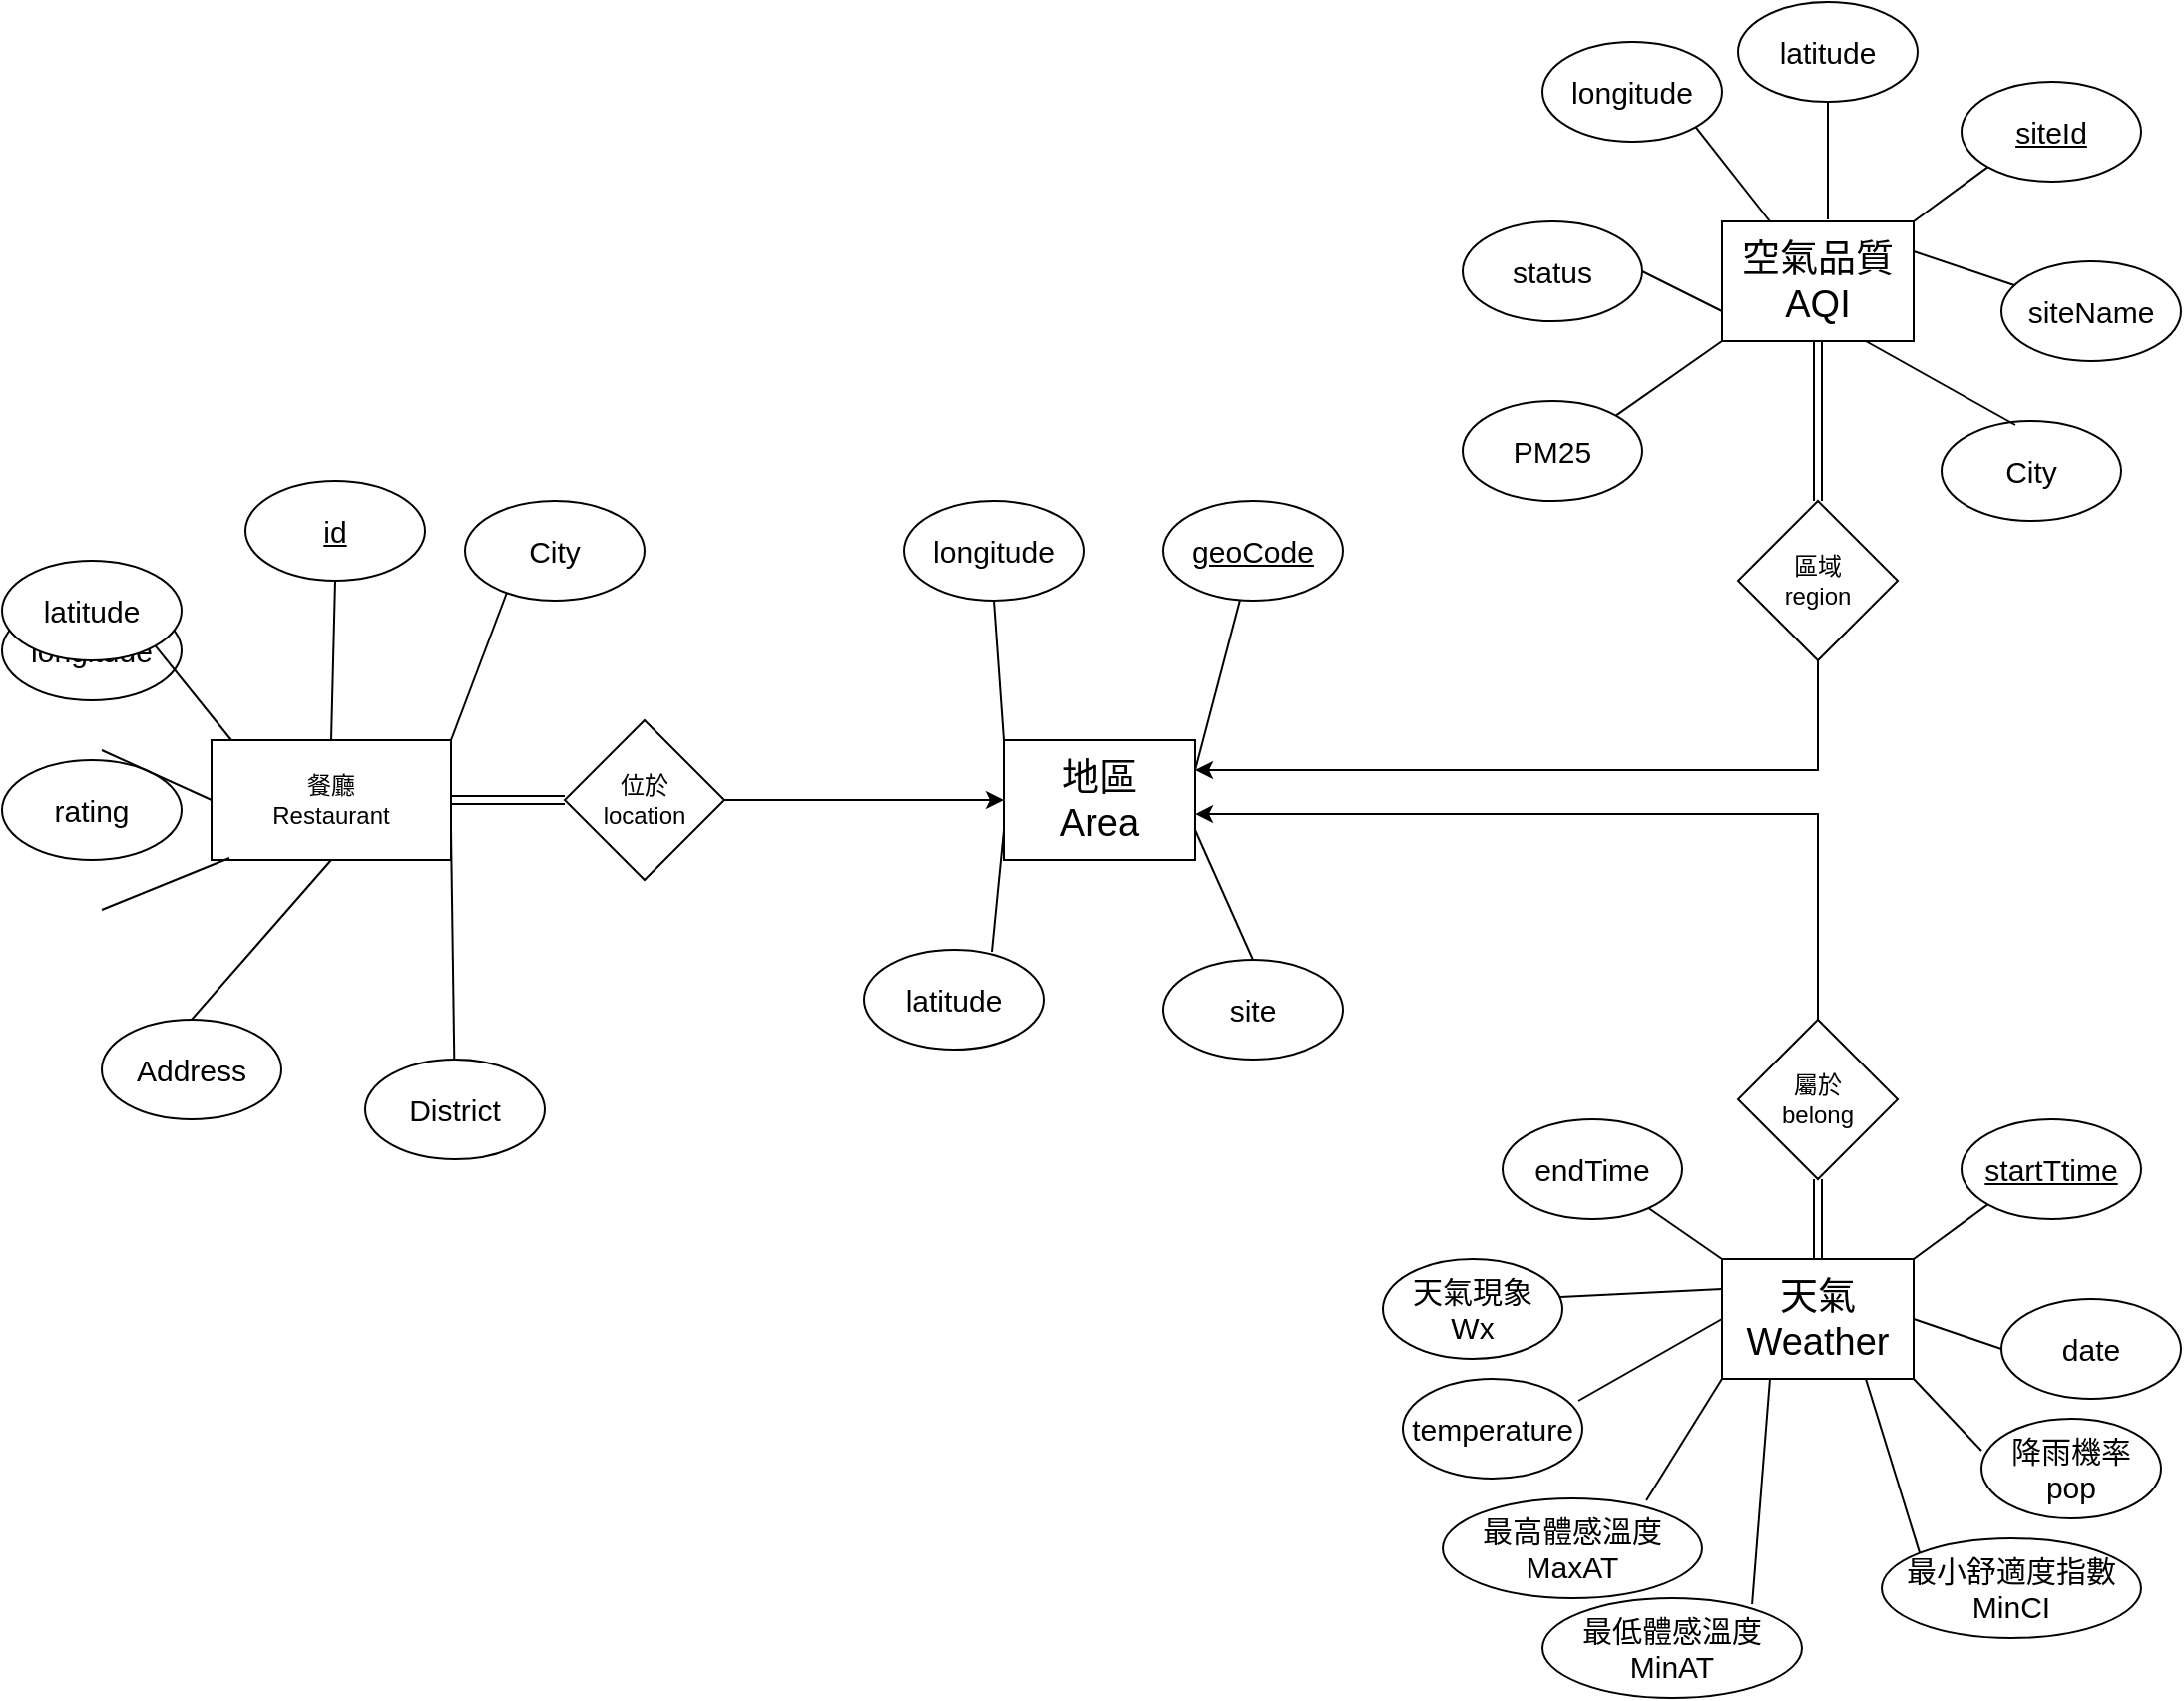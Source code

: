 <mxfile version="13.9.9" type="github">
  <diagram id="1id13Hlo0LUYdl84jNpW" name="Page-1">
    <mxGraphModel dx="1422" dy="794" grid="1" gridSize="10" guides="1" tooltips="1" connect="1" arrows="1" fold="1" page="1" pageScale="1" pageWidth="1200" pageHeight="1920" math="0" shadow="0">
      <root>
        <mxCell id="0" />
        <mxCell id="1" parent="0" />
        <mxCell id="9KsozdBD5rHiE_QyWyAq-3" value="&lt;font style=&quot;font-size: 19px&quot;&gt;地區&lt;br&gt;Area&lt;/font&gt;" style="rounded=0;whiteSpace=wrap;html=1;" parent="1" vertex="1">
          <mxGeometry x="520" y="430" width="96" height="60" as="geometry" />
        </mxCell>
        <mxCell id="9KsozdBD5rHiE_QyWyAq-4" value="&lt;u&gt;&lt;font style=&quot;font-size: 15px&quot;&gt;geoCode&lt;/font&gt;&lt;/u&gt;" style="ellipse;whiteSpace=wrap;html=1;" parent="1" vertex="1">
          <mxGeometry x="600" y="310" width="90" height="50" as="geometry" />
        </mxCell>
        <mxCell id="9KsozdBD5rHiE_QyWyAq-5" value="&lt;font style=&quot;font-size: 15px&quot;&gt;site&lt;/font&gt;" style="ellipse;whiteSpace=wrap;html=1;" parent="1" vertex="1">
          <mxGeometry x="600" y="540" width="90" height="50" as="geometry" />
        </mxCell>
        <mxCell id="9KsozdBD5rHiE_QyWyAq-6" value="&lt;font style=&quot;font-size: 15px&quot;&gt;latitude&lt;/font&gt;" style="ellipse;whiteSpace=wrap;html=1;" parent="1" vertex="1">
          <mxGeometry x="450" y="535" width="90" height="50" as="geometry" />
        </mxCell>
        <mxCell id="9KsozdBD5rHiE_QyWyAq-7" value="&lt;font style=&quot;font-size: 15px&quot;&gt;longitude&lt;/font&gt;" style="ellipse;whiteSpace=wrap;html=1;" parent="1" vertex="1">
          <mxGeometry x="470" y="310" width="90" height="50" as="geometry" />
        </mxCell>
        <mxCell id="MOck4qsjOH-RqA-TcKyw-6" style="edgeStyle=orthogonalEdgeStyle;rounded=0;orthogonalLoop=1;jettySize=auto;html=1;exitX=0.5;exitY=0;exitDx=0;exitDy=0;entryX=1;entryY=0.617;entryDx=0;entryDy=0;entryPerimeter=0;" edge="1" parent="1" source="9KsozdBD5rHiE_QyWyAq-8" target="9KsozdBD5rHiE_QyWyAq-3">
          <mxGeometry relative="1" as="geometry" />
        </mxCell>
        <mxCell id="9KsozdBD5rHiE_QyWyAq-8" value="屬於&lt;br&gt;belong" style="rhombus;whiteSpace=wrap;html=1;" parent="1" vertex="1">
          <mxGeometry x="888" y="570" width="80" height="80" as="geometry" />
        </mxCell>
        <mxCell id="9KsozdBD5rHiE_QyWyAq-9" value="&lt;font style=&quot;font-size: 19px&quot;&gt;天氣&lt;br&gt;Weather&lt;br&gt;&lt;/font&gt;" style="rounded=0;whiteSpace=wrap;html=1;" parent="1" vertex="1">
          <mxGeometry x="880" y="690" width="96" height="60" as="geometry" />
        </mxCell>
        <mxCell id="9KsozdBD5rHiE_QyWyAq-10" value="&lt;span style=&quot;font-size: 15px&quot;&gt;&lt;u&gt;startTtime&lt;/u&gt;&lt;/span&gt;" style="ellipse;whiteSpace=wrap;html=1;" parent="1" vertex="1">
          <mxGeometry x="1000" y="620" width="90" height="50" as="geometry" />
        </mxCell>
        <mxCell id="9KsozdBD5rHiE_QyWyAq-11" value="&lt;font style=&quot;font-size: 15px&quot;&gt;date&lt;/font&gt;" style="ellipse;whiteSpace=wrap;html=1;" parent="1" vertex="1">
          <mxGeometry x="1020" y="710" width="90" height="50" as="geometry" />
        </mxCell>
        <mxCell id="9KsozdBD5rHiE_QyWyAq-12" value="&lt;font style=&quot;font-size: 15px&quot;&gt;endTime&lt;/font&gt;" style="ellipse;whiteSpace=wrap;html=1;" parent="1" vertex="1">
          <mxGeometry x="770" y="620" width="90" height="50" as="geometry" />
        </mxCell>
        <mxCell id="9KsozdBD5rHiE_QyWyAq-13" value="&lt;font style=&quot;font-size: 15px&quot;&gt;天氣現象&lt;br&gt;Wx&lt;/font&gt;" style="ellipse;whiteSpace=wrap;html=1;" parent="1" vertex="1">
          <mxGeometry x="710" y="690" width="90" height="50" as="geometry" />
        </mxCell>
        <mxCell id="9KsozdBD5rHiE_QyWyAq-14" value="&lt;font style=&quot;font-size: 15px&quot;&gt;降雨機率&lt;br&gt;pop&lt;br&gt;&lt;/font&gt;" style="ellipse;whiteSpace=wrap;html=1;" parent="1" vertex="1">
          <mxGeometry x="1010" y="770" width="90" height="50" as="geometry" />
        </mxCell>
        <mxCell id="9KsozdBD5rHiE_QyWyAq-15" value="&lt;font style=&quot;font-size: 15px&quot;&gt;temperature&lt;/font&gt;" style="ellipse;whiteSpace=wrap;html=1;" parent="1" vertex="1">
          <mxGeometry x="720" y="750" width="90" height="50" as="geometry" />
        </mxCell>
        <mxCell id="9KsozdBD5rHiE_QyWyAq-16" value="&lt;font style=&quot;font-size: 15px&quot;&gt;最小舒適度指數&lt;br&gt;MinCI&lt;/font&gt;" style="ellipse;whiteSpace=wrap;html=1;" parent="1" vertex="1">
          <mxGeometry x="960" y="830" width="130" height="50" as="geometry" />
        </mxCell>
        <mxCell id="9KsozdBD5rHiE_QyWyAq-17" value="&lt;font style=&quot;font-size: 15px&quot;&gt;最高體感溫度&lt;br&gt;MaxAT&lt;/font&gt;" style="ellipse;whiteSpace=wrap;html=1;" parent="1" vertex="1">
          <mxGeometry x="740" y="810" width="130" height="50" as="geometry" />
        </mxCell>
        <mxCell id="9KsozdBD5rHiE_QyWyAq-18" value="&lt;font style=&quot;font-size: 15px&quot;&gt;最低體感溫度&lt;br&gt;MinAT&lt;/font&gt;" style="ellipse;whiteSpace=wrap;html=1;" parent="1" vertex="1">
          <mxGeometry x="790" y="860" width="130" height="50" as="geometry" />
        </mxCell>
        <mxCell id="9KsozdBD5rHiE_QyWyAq-26" value="" style="shape=link;html=1;exitX=0.5;exitY=0;exitDx=0;exitDy=0;" parent="1" source="9KsozdBD5rHiE_QyWyAq-9" edge="1">
          <mxGeometry width="100" relative="1" as="geometry">
            <mxPoint x="830" y="610" as="sourcePoint" />
            <mxPoint x="928" y="650" as="targetPoint" />
          </mxGeometry>
        </mxCell>
        <mxCell id="9KsozdBD5rHiE_QyWyAq-27" value="" style="endArrow=none;html=1;entryX=1;entryY=0;entryDx=0;entryDy=0;exitX=0;exitY=1;exitDx=0;exitDy=0;" parent="1" source="9KsozdBD5rHiE_QyWyAq-10" target="9KsozdBD5rHiE_QyWyAq-9" edge="1">
          <mxGeometry width="50" height="50" relative="1" as="geometry">
            <mxPoint x="920" y="620" as="sourcePoint" />
            <mxPoint x="970" y="570" as="targetPoint" />
          </mxGeometry>
        </mxCell>
        <mxCell id="9KsozdBD5rHiE_QyWyAq-28" value="" style="endArrow=none;html=1;entryX=0;entryY=0;entryDx=0;entryDy=0;" parent="1" source="9KsozdBD5rHiE_QyWyAq-12" target="9KsozdBD5rHiE_QyWyAq-9" edge="1">
          <mxGeometry width="50" height="50" relative="1" as="geometry">
            <mxPoint x="920" y="620" as="sourcePoint" />
            <mxPoint x="970" y="570" as="targetPoint" />
          </mxGeometry>
        </mxCell>
        <mxCell id="9KsozdBD5rHiE_QyWyAq-29" value="" style="endArrow=none;html=1;entryX=1;entryY=0.5;entryDx=0;entryDy=0;exitX=0;exitY=0.5;exitDx=0;exitDy=0;" parent="1" source="9KsozdBD5rHiE_QyWyAq-11" target="9KsozdBD5rHiE_QyWyAq-9" edge="1">
          <mxGeometry width="50" height="50" relative="1" as="geometry">
            <mxPoint x="920" y="620" as="sourcePoint" />
            <mxPoint x="970" y="570" as="targetPoint" />
          </mxGeometry>
        </mxCell>
        <mxCell id="9KsozdBD5rHiE_QyWyAq-30" value="" style="endArrow=none;html=1;entryX=1;entryY=0.75;entryDx=0;entryDy=0;exitX=0.5;exitY=0;exitDx=0;exitDy=0;" parent="1" source="9KsozdBD5rHiE_QyWyAq-5" target="9KsozdBD5rHiE_QyWyAq-3" edge="1">
          <mxGeometry width="50" height="50" relative="1" as="geometry">
            <mxPoint x="650" y="548" as="sourcePoint" />
            <mxPoint x="620" y="730" as="targetPoint" />
          </mxGeometry>
        </mxCell>
        <mxCell id="9KsozdBD5rHiE_QyWyAq-31" value="" style="endArrow=none;html=1;entryX=0;entryY=0.25;entryDx=0;entryDy=0;exitX=0.989;exitY=0.38;exitDx=0;exitDy=0;exitPerimeter=0;" parent="1" source="9KsozdBD5rHiE_QyWyAq-13" target="9KsozdBD5rHiE_QyWyAq-9" edge="1">
          <mxGeometry width="50" height="50" relative="1" as="geometry">
            <mxPoint x="920" y="620" as="sourcePoint" />
            <mxPoint x="970" y="570" as="targetPoint" />
          </mxGeometry>
        </mxCell>
        <mxCell id="9KsozdBD5rHiE_QyWyAq-32" value="" style="endArrow=none;html=1;entryX=0;entryY=0.5;entryDx=0;entryDy=0;exitX=0.978;exitY=0.22;exitDx=0;exitDy=0;exitPerimeter=0;" parent="1" source="9KsozdBD5rHiE_QyWyAq-15" target="9KsozdBD5rHiE_QyWyAq-9" edge="1">
          <mxGeometry width="50" height="50" relative="1" as="geometry">
            <mxPoint x="920" y="620" as="sourcePoint" />
            <mxPoint x="970" y="570" as="targetPoint" />
          </mxGeometry>
        </mxCell>
        <mxCell id="9KsozdBD5rHiE_QyWyAq-33" value="" style="endArrow=none;html=1;entryX=0;entryY=1;entryDx=0;entryDy=0;exitX=0.785;exitY=0.02;exitDx=0;exitDy=0;exitPerimeter=0;" parent="1" source="9KsozdBD5rHiE_QyWyAq-17" target="9KsozdBD5rHiE_QyWyAq-9" edge="1">
          <mxGeometry width="50" height="50" relative="1" as="geometry">
            <mxPoint x="920" y="620" as="sourcePoint" />
            <mxPoint x="970" y="570" as="targetPoint" />
          </mxGeometry>
        </mxCell>
        <mxCell id="9KsozdBD5rHiE_QyWyAq-34" value="" style="endArrow=none;html=1;entryX=0.25;entryY=1;entryDx=0;entryDy=0;exitX=0.808;exitY=0.06;exitDx=0;exitDy=0;exitPerimeter=0;" parent="1" source="9KsozdBD5rHiE_QyWyAq-18" target="9KsozdBD5rHiE_QyWyAq-9" edge="1">
          <mxGeometry width="50" height="50" relative="1" as="geometry">
            <mxPoint x="920" y="620" as="sourcePoint" />
            <mxPoint x="970" y="570" as="targetPoint" />
          </mxGeometry>
        </mxCell>
        <mxCell id="9KsozdBD5rHiE_QyWyAq-35" value="" style="endArrow=none;html=1;entryX=0.75;entryY=1;entryDx=0;entryDy=0;exitX=0;exitY=0;exitDx=0;exitDy=0;" parent="1" source="9KsozdBD5rHiE_QyWyAq-16" target="9KsozdBD5rHiE_QyWyAq-9" edge="1">
          <mxGeometry width="50" height="50" relative="1" as="geometry">
            <mxPoint x="920" y="620" as="sourcePoint" />
            <mxPoint x="970" y="570" as="targetPoint" />
          </mxGeometry>
        </mxCell>
        <mxCell id="9KsozdBD5rHiE_QyWyAq-36" value="" style="endArrow=none;html=1;entryX=1;entryY=1;entryDx=0;entryDy=0;exitX=0;exitY=0.32;exitDx=0;exitDy=0;exitPerimeter=0;" parent="1" source="9KsozdBD5rHiE_QyWyAq-14" target="9KsozdBD5rHiE_QyWyAq-9" edge="1">
          <mxGeometry width="50" height="50" relative="1" as="geometry">
            <mxPoint x="920" y="620" as="sourcePoint" />
            <mxPoint x="970" y="570" as="targetPoint" />
          </mxGeometry>
        </mxCell>
        <mxCell id="9KsozdBD5rHiE_QyWyAq-39" value="" style="endArrow=none;html=1;entryX=1;entryY=0.25;entryDx=0;entryDy=0;" parent="1" source="9KsozdBD5rHiE_QyWyAq-4" target="9KsozdBD5rHiE_QyWyAq-3" edge="1">
          <mxGeometry width="50" height="50" relative="1" as="geometry">
            <mxPoint x="570" y="780" as="sourcePoint" />
            <mxPoint x="620" y="730" as="targetPoint" />
          </mxGeometry>
        </mxCell>
        <mxCell id="9KsozdBD5rHiE_QyWyAq-40" value="" style="endArrow=none;html=1;entryX=0.5;entryY=1;entryDx=0;entryDy=0;exitX=0;exitY=0;exitDx=0;exitDy=0;" parent="1" source="9KsozdBD5rHiE_QyWyAq-3" target="9KsozdBD5rHiE_QyWyAq-7" edge="1">
          <mxGeometry width="50" height="50" relative="1" as="geometry">
            <mxPoint x="570" y="780" as="sourcePoint" />
            <mxPoint x="620" y="730" as="targetPoint" />
          </mxGeometry>
        </mxCell>
        <mxCell id="9KsozdBD5rHiE_QyWyAq-41" value="" style="endArrow=none;html=1;entryX=0.711;entryY=0.02;entryDx=0;entryDy=0;exitX=0;exitY=0.75;exitDx=0;exitDy=0;entryPerimeter=0;" parent="1" source="9KsozdBD5rHiE_QyWyAq-3" target="9KsozdBD5rHiE_QyWyAq-6" edge="1">
          <mxGeometry width="50" height="50" relative="1" as="geometry">
            <mxPoint x="530" y="590" as="sourcePoint" />
            <mxPoint x="620" y="730" as="targetPoint" />
          </mxGeometry>
        </mxCell>
        <mxCell id="9KsozdBD5rHiE_QyWyAq-42" value="餐廳&lt;br&gt;Restaurant" style="rounded=0;whiteSpace=wrap;html=1;" parent="1" vertex="1">
          <mxGeometry x="123" y="430" width="120" height="60" as="geometry" />
        </mxCell>
        <mxCell id="9KsozdBD5rHiE_QyWyAq-44" value="&lt;span style=&quot;font-size: 15px&quot;&gt;&lt;u&gt;id&lt;/u&gt;&lt;/span&gt;" style="ellipse;whiteSpace=wrap;html=1;" parent="1" vertex="1">
          <mxGeometry x="140" y="300" width="90" height="50" as="geometry" />
        </mxCell>
        <mxCell id="9KsozdBD5rHiE_QyWyAq-45" value="&lt;font style=&quot;font-size: 15px&quot;&gt;City&lt;/font&gt;" style="ellipse;whiteSpace=wrap;html=1;" parent="1" vertex="1">
          <mxGeometry x="250" y="310" width="90" height="50" as="geometry" />
        </mxCell>
        <mxCell id="9KsozdBD5rHiE_QyWyAq-46" value="&lt;font style=&quot;font-size: 15px&quot;&gt;District&lt;/font&gt;" style="ellipse;whiteSpace=wrap;html=1;" parent="1" vertex="1">
          <mxGeometry x="200" y="590" width="90" height="50" as="geometry" />
        </mxCell>
        <mxCell id="9KsozdBD5rHiE_QyWyAq-48" value="&lt;font style=&quot;font-size: 15px&quot;&gt;longitude&lt;/font&gt;" style="ellipse;whiteSpace=wrap;html=1;" parent="1" vertex="1">
          <mxGeometry x="18" y="360" width="90" height="50" as="geometry" />
        </mxCell>
        <mxCell id="9KsozdBD5rHiE_QyWyAq-49" value="&lt;font style=&quot;font-size: 15px&quot;&gt;latitude&lt;/font&gt;" style="ellipse;whiteSpace=wrap;html=1;" parent="1" vertex="1">
          <mxGeometry x="18" y="340" width="90" height="50" as="geometry" />
        </mxCell>
        <mxCell id="9KsozdBD5rHiE_QyWyAq-50" value="&lt;font style=&quot;font-size: 15px&quot;&gt;Address&lt;/font&gt;" style="ellipse;whiteSpace=wrap;html=1;" parent="1" vertex="1">
          <mxGeometry x="68" y="570" width="90" height="50" as="geometry" />
        </mxCell>
        <mxCell id="9KsozdBD5rHiE_QyWyAq-51" value="&lt;font style=&quot;font-size: 15px&quot;&gt;rating&lt;/font&gt;" style="ellipse;whiteSpace=wrap;html=1;" parent="1" vertex="1">
          <mxGeometry x="18" y="440" width="90" height="50" as="geometry" />
        </mxCell>
        <mxCell id="9KsozdBD5rHiE_QyWyAq-52" value="位於&lt;br&gt;location" style="rhombus;whiteSpace=wrap;html=1;" parent="1" vertex="1">
          <mxGeometry x="300" y="420" width="80" height="80" as="geometry" />
        </mxCell>
        <mxCell id="9KsozdBD5rHiE_QyWyAq-56" value="" style="endArrow=none;html=1;entryX=0.5;entryY=1;entryDx=0;entryDy=0;exitX=0.5;exitY=0;exitDx=0;exitDy=0;" parent="1" source="9KsozdBD5rHiE_QyWyAq-50" target="9KsozdBD5rHiE_QyWyAq-42" edge="1">
          <mxGeometry width="50" height="50" relative="1" as="geometry">
            <mxPoint x="108" y="650" as="sourcePoint" />
            <mxPoint x="158" y="600" as="targetPoint" />
          </mxGeometry>
        </mxCell>
        <mxCell id="9KsozdBD5rHiE_QyWyAq-57" value="" style="endArrow=none;html=1;entryX=1;entryY=0.75;entryDx=0;entryDy=0;" parent="1" source="9KsozdBD5rHiE_QyWyAq-46" target="9KsozdBD5rHiE_QyWyAq-42" edge="1">
          <mxGeometry width="50" height="50" relative="1" as="geometry">
            <mxPoint x="108" y="650" as="sourcePoint" />
            <mxPoint x="158" y="600" as="targetPoint" />
          </mxGeometry>
        </mxCell>
        <mxCell id="9KsozdBD5rHiE_QyWyAq-58" value="" style="endArrow=none;html=1;entryX=1;entryY=0;entryDx=0;entryDy=0;exitX=0.233;exitY=0.92;exitDx=0;exitDy=0;exitPerimeter=0;" parent="1" source="9KsozdBD5rHiE_QyWyAq-45" target="9KsozdBD5rHiE_QyWyAq-42" edge="1">
          <mxGeometry width="50" height="50" relative="1" as="geometry">
            <mxPoint x="108" y="650" as="sourcePoint" />
            <mxPoint x="158" y="600" as="targetPoint" />
          </mxGeometry>
        </mxCell>
        <mxCell id="9KsozdBD5rHiE_QyWyAq-59" value="" style="endArrow=none;html=1;entryX=0.5;entryY=0;entryDx=0;entryDy=0;exitX=0.5;exitY=1;exitDx=0;exitDy=0;" parent="1" source="9KsozdBD5rHiE_QyWyAq-44" target="9KsozdBD5rHiE_QyWyAq-42" edge="1">
          <mxGeometry width="50" height="50" relative="1" as="geometry">
            <mxPoint x="108" y="650" as="sourcePoint" />
            <mxPoint x="158" y="600" as="targetPoint" />
          </mxGeometry>
        </mxCell>
        <mxCell id="9KsozdBD5rHiE_QyWyAq-60" value="" style="endArrow=none;html=1;entryX=0.083;entryY=0;entryDx=0;entryDy=0;entryPerimeter=0;exitX=1;exitY=1;exitDx=0;exitDy=0;" parent="1" source="9KsozdBD5rHiE_QyWyAq-49" target="9KsozdBD5rHiE_QyWyAq-42" edge="1">
          <mxGeometry width="50" height="50" relative="1" as="geometry">
            <mxPoint x="108" y="650" as="sourcePoint" />
            <mxPoint x="158" y="600" as="targetPoint" />
          </mxGeometry>
        </mxCell>
        <mxCell id="9KsozdBD5rHiE_QyWyAq-61" value="" style="endArrow=none;html=1;entryX=0;entryY=0.5;entryDx=0;entryDy=0;exitX=1;exitY=0.5;exitDx=0;exitDy=0;" parent="1" target="9KsozdBD5rHiE_QyWyAq-42" edge="1">
          <mxGeometry width="50" height="50" relative="1" as="geometry">
            <mxPoint x="68" y="435" as="sourcePoint" />
            <mxPoint x="158" y="600" as="targetPoint" />
          </mxGeometry>
        </mxCell>
        <mxCell id="9KsozdBD5rHiE_QyWyAq-62" value="" style="endArrow=none;html=1;entryX=0.075;entryY=0.983;entryDx=0;entryDy=0;entryPerimeter=0;exitX=1;exitY=0.5;exitDx=0;exitDy=0;" parent="1" target="9KsozdBD5rHiE_QyWyAq-42" edge="1">
          <mxGeometry width="50" height="50" relative="1" as="geometry">
            <mxPoint x="68" y="515" as="sourcePoint" />
            <mxPoint x="158" y="600" as="targetPoint" />
          </mxGeometry>
        </mxCell>
        <mxCell id="9KsozdBD5rHiE_QyWyAq-63" value="&lt;font style=&quot;font-size: 19px&quot;&gt;空氣品質&lt;br&gt;AQI&lt;br&gt;&lt;/font&gt;" style="rounded=0;whiteSpace=wrap;html=1;" parent="1" vertex="1">
          <mxGeometry x="880" y="170" width="96" height="60" as="geometry" />
        </mxCell>
        <mxCell id="9KsozdBD5rHiE_QyWyAq-64" value="&lt;span style=&quot;font-size: 15px&quot;&gt;&lt;u&gt;siteId&lt;/u&gt;&lt;/span&gt;" style="ellipse;whiteSpace=wrap;html=1;" parent="1" vertex="1">
          <mxGeometry x="1000" y="100" width="90" height="50" as="geometry" />
        </mxCell>
        <mxCell id="9KsozdBD5rHiE_QyWyAq-65" value="&lt;font style=&quot;font-size: 15px&quot;&gt;siteName&lt;/font&gt;" style="ellipse;whiteSpace=wrap;html=1;" parent="1" vertex="1">
          <mxGeometry x="1020" y="190" width="90" height="50" as="geometry" />
        </mxCell>
        <mxCell id="9KsozdBD5rHiE_QyWyAq-66" value="&lt;font style=&quot;font-size: 15px&quot;&gt;City&lt;/font&gt;" style="ellipse;whiteSpace=wrap;html=1;" parent="1" vertex="1">
          <mxGeometry x="990" y="270" width="90" height="50" as="geometry" />
        </mxCell>
        <mxCell id="9KsozdBD5rHiE_QyWyAq-67" value="&lt;font style=&quot;font-size: 15px&quot;&gt;longitude&lt;/font&gt;" style="ellipse;whiteSpace=wrap;html=1;" parent="1" vertex="1">
          <mxGeometry x="790" y="80" width="90" height="50" as="geometry" />
        </mxCell>
        <mxCell id="9KsozdBD5rHiE_QyWyAq-68" value="&lt;font style=&quot;font-size: 15px&quot;&gt;latitude&lt;/font&gt;" style="ellipse;whiteSpace=wrap;html=1;" parent="1" vertex="1">
          <mxGeometry x="888" y="60" width="90" height="50" as="geometry" />
        </mxCell>
        <mxCell id="9KsozdBD5rHiE_QyWyAq-69" value="&lt;font style=&quot;font-size: 15px&quot;&gt;status&lt;/font&gt;" style="ellipse;whiteSpace=wrap;html=1;" parent="1" vertex="1">
          <mxGeometry x="750" y="170" width="90" height="50" as="geometry" />
        </mxCell>
        <mxCell id="9KsozdBD5rHiE_QyWyAq-70" value="&lt;font style=&quot;font-size: 15px&quot;&gt;PM25&lt;/font&gt;" style="ellipse;whiteSpace=wrap;html=1;" parent="1" vertex="1">
          <mxGeometry x="750" y="260" width="90" height="50" as="geometry" />
        </mxCell>
        <mxCell id="MOck4qsjOH-RqA-TcKyw-5" style="edgeStyle=orthogonalEdgeStyle;rounded=0;orthogonalLoop=1;jettySize=auto;html=1;exitX=0.5;exitY=1;exitDx=0;exitDy=0;entryX=1;entryY=0.25;entryDx=0;entryDy=0;" edge="1" parent="1" source="9KsozdBD5rHiE_QyWyAq-71" target="9KsozdBD5rHiE_QyWyAq-3">
          <mxGeometry relative="1" as="geometry" />
        </mxCell>
        <mxCell id="9KsozdBD5rHiE_QyWyAq-71" value="區域&lt;br&gt;region" style="rhombus;whiteSpace=wrap;html=1;" parent="1" vertex="1">
          <mxGeometry x="888" y="310" width="80" height="80" as="geometry" />
        </mxCell>
        <mxCell id="9KsozdBD5rHiE_QyWyAq-72" value="" style="shape=link;html=1;" parent="1" edge="1">
          <mxGeometry width="100" relative="1" as="geometry">
            <mxPoint x="928" y="230" as="sourcePoint" />
            <mxPoint x="928" y="310" as="targetPoint" />
          </mxGeometry>
        </mxCell>
        <mxCell id="9KsozdBD5rHiE_QyWyAq-75" value="" style="endArrow=none;html=1;entryX=0.5;entryY=1;entryDx=0;entryDy=0;" parent="1" target="9KsozdBD5rHiE_QyWyAq-68" edge="1">
          <mxGeometry width="50" height="50" relative="1" as="geometry">
            <mxPoint x="933" y="169" as="sourcePoint" />
            <mxPoint x="1150" y="30" as="targetPoint" />
          </mxGeometry>
        </mxCell>
        <mxCell id="9KsozdBD5rHiE_QyWyAq-76" value="" style="endArrow=none;html=1;exitX=0.25;exitY=0;exitDx=0;exitDy=0;entryX=1;entryY=1;entryDx=0;entryDy=0;" parent="1" source="9KsozdBD5rHiE_QyWyAq-63" target="9KsozdBD5rHiE_QyWyAq-67" edge="1">
          <mxGeometry width="50" height="50" relative="1" as="geometry">
            <mxPoint x="1100" y="80" as="sourcePoint" />
            <mxPoint x="1150" y="30" as="targetPoint" />
          </mxGeometry>
        </mxCell>
        <mxCell id="9KsozdBD5rHiE_QyWyAq-77" value="" style="endArrow=none;html=1;exitX=0;exitY=0.75;exitDx=0;exitDy=0;entryX=1;entryY=0.5;entryDx=0;entryDy=0;" parent="1" source="9KsozdBD5rHiE_QyWyAq-63" target="9KsozdBD5rHiE_QyWyAq-69" edge="1">
          <mxGeometry width="50" height="50" relative="1" as="geometry">
            <mxPoint x="1100" y="80" as="sourcePoint" />
            <mxPoint x="1150" y="30" as="targetPoint" />
          </mxGeometry>
        </mxCell>
        <mxCell id="9KsozdBD5rHiE_QyWyAq-78" value="" style="endArrow=none;html=1;exitX=0;exitY=1;exitDx=0;exitDy=0;entryX=1;entryY=0;entryDx=0;entryDy=0;" parent="1" source="9KsozdBD5rHiE_QyWyAq-63" target="9KsozdBD5rHiE_QyWyAq-70" edge="1">
          <mxGeometry width="50" height="50" relative="1" as="geometry">
            <mxPoint x="1100" y="80" as="sourcePoint" />
            <mxPoint x="1150" y="30" as="targetPoint" />
          </mxGeometry>
        </mxCell>
        <mxCell id="9KsozdBD5rHiE_QyWyAq-79" value="" style="endArrow=none;html=1;entryX=0.75;entryY=1;entryDx=0;entryDy=0;exitX=0.411;exitY=0.04;exitDx=0;exitDy=0;exitPerimeter=0;" parent="1" source="9KsozdBD5rHiE_QyWyAq-66" target="9KsozdBD5rHiE_QyWyAq-63" edge="1">
          <mxGeometry width="50" height="50" relative="1" as="geometry">
            <mxPoint x="1100" y="80" as="sourcePoint" />
            <mxPoint x="1150" y="30" as="targetPoint" />
          </mxGeometry>
        </mxCell>
        <mxCell id="9KsozdBD5rHiE_QyWyAq-80" value="" style="endArrow=none;html=1;exitX=1;exitY=0.25;exitDx=0;exitDy=0;" parent="1" source="9KsozdBD5rHiE_QyWyAq-63" target="9KsozdBD5rHiE_QyWyAq-65" edge="1">
          <mxGeometry width="50" height="50" relative="1" as="geometry">
            <mxPoint x="1100" y="80" as="sourcePoint" />
            <mxPoint x="1150" y="30" as="targetPoint" />
          </mxGeometry>
        </mxCell>
        <mxCell id="9KsozdBD5rHiE_QyWyAq-81" value="" style="endArrow=none;html=1;entryX=0;entryY=1;entryDx=0;entryDy=0;exitX=1;exitY=0;exitDx=0;exitDy=0;" parent="1" source="9KsozdBD5rHiE_QyWyAq-63" target="9KsozdBD5rHiE_QyWyAq-64" edge="1">
          <mxGeometry width="50" height="50" relative="1" as="geometry">
            <mxPoint x="1100" y="80" as="sourcePoint" />
            <mxPoint x="1150" y="30" as="targetPoint" />
          </mxGeometry>
        </mxCell>
        <mxCell id="MOck4qsjOH-RqA-TcKyw-1" value="" style="shape=link;html=1;exitX=1;exitY=0.5;exitDx=0;exitDy=0;entryX=0;entryY=0.5;entryDx=0;entryDy=0;" edge="1" parent="1" source="9KsozdBD5rHiE_QyWyAq-42" target="9KsozdBD5rHiE_QyWyAq-52">
          <mxGeometry width="100" relative="1" as="geometry">
            <mxPoint x="430" y="520" as="sourcePoint" />
            <mxPoint x="300" y="470" as="targetPoint" />
          </mxGeometry>
        </mxCell>
        <mxCell id="MOck4qsjOH-RqA-TcKyw-3" value="" style="endArrow=classic;html=1;exitX=1;exitY=0.5;exitDx=0;exitDy=0;entryX=0;entryY=0.5;entryDx=0;entryDy=0;" edge="1" parent="1" source="9KsozdBD5rHiE_QyWyAq-52" target="9KsozdBD5rHiE_QyWyAq-3">
          <mxGeometry width="50" height="50" relative="1" as="geometry">
            <mxPoint x="450" y="550" as="sourcePoint" />
            <mxPoint x="500" y="500" as="targetPoint" />
          </mxGeometry>
        </mxCell>
      </root>
    </mxGraphModel>
  </diagram>
</mxfile>
